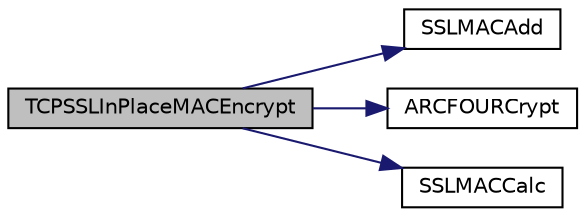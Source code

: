 digraph "TCPSSLInPlaceMACEncrypt"
{
  edge [fontname="Helvetica",fontsize="10",labelfontname="Helvetica",labelfontsize="10"];
  node [fontname="Helvetica",fontsize="10",shape=record];
  rankdir="LR";
  Node1 [label="TCPSSLInPlaceMACEncrypt",height=0.2,width=0.4,color="black", fillcolor="grey75", style="filled", fontcolor="black"];
  Node1 -> Node2 [color="midnightblue",fontsize="10",style="solid",fontname="Helvetica"];
  Node2 [label="SSLMACAdd",height=0.2,width=0.4,color="black", fillcolor="white", style="filled",URL="$_s_s_l_8h.html#a3cf8678c85307a7368eba201d2ecf7fb"];
  Node1 -> Node3 [color="midnightblue",fontsize="10",style="solid",fontname="Helvetica"];
  Node3 [label="ARCFOURCrypt",height=0.2,width=0.4,color="black", fillcolor="white", style="filled",URL="$_a_r_c_f_o_u_r_8h.html#a396caa5732461f89a22534ca087e9002"];
  Node1 -> Node4 [color="midnightblue",fontsize="10",style="solid",fontname="Helvetica"];
  Node4 [label="SSLMACCalc",height=0.2,width=0.4,color="black", fillcolor="white", style="filled",URL="$_s_s_l_8h.html#a58f586f8d87cd2ae8268523c591c93dc"];
}
